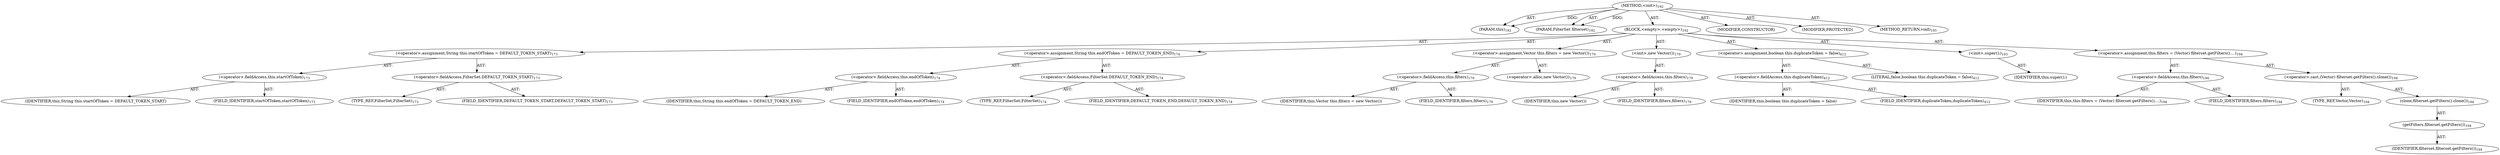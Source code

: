 digraph "&lt;init&gt;" {  
"111669149705" [label = <(METHOD,&lt;init&gt;)<SUB>192</SUB>> ]
"115964117015" [label = <(PARAM,this)<SUB>192</SUB>> ]
"115964117025" [label = <(PARAM,FilterSet filterset)<SUB>192</SUB>> ]
"25769803785" [label = <(BLOCK,&lt;empty&gt;,&lt;empty&gt;)<SUB>192</SUB>> ]
"30064771100" [label = <(&lt;operator&gt;.assignment,String this.startOfToken = DEFAULT_TOKEN_START)<SUB>173</SUB>> ]
"30064771101" [label = <(&lt;operator&gt;.fieldAccess,this.startOfToken)<SUB>173</SUB>> ]
"68719476805" [label = <(IDENTIFIER,this,String this.startOfToken = DEFAULT_TOKEN_START)> ]
"55834574863" [label = <(FIELD_IDENTIFIER,startOfToken,startOfToken)<SUB>173</SUB>> ]
"30064771102" [label = <(&lt;operator&gt;.fieldAccess,FilterSet.DEFAULT_TOKEN_START)<SUB>173</SUB>> ]
"180388626434" [label = <(TYPE_REF,FilterSet,FilterSet)<SUB>173</SUB>> ]
"55834574864" [label = <(FIELD_IDENTIFIER,DEFAULT_TOKEN_START,DEFAULT_TOKEN_START)<SUB>173</SUB>> ]
"30064771103" [label = <(&lt;operator&gt;.assignment,String this.endOfToken = DEFAULT_TOKEN_END)<SUB>174</SUB>> ]
"30064771104" [label = <(&lt;operator&gt;.fieldAccess,this.endOfToken)<SUB>174</SUB>> ]
"68719476806" [label = <(IDENTIFIER,this,String this.endOfToken = DEFAULT_TOKEN_END)> ]
"55834574865" [label = <(FIELD_IDENTIFIER,endOfToken,endOfToken)<SUB>174</SUB>> ]
"30064771105" [label = <(&lt;operator&gt;.fieldAccess,FilterSet.DEFAULT_TOKEN_END)<SUB>174</SUB>> ]
"180388626435" [label = <(TYPE_REF,FilterSet,FilterSet)<SUB>174</SUB>> ]
"55834574866" [label = <(FIELD_IDENTIFIER,DEFAULT_TOKEN_END,DEFAULT_TOKEN_END)<SUB>174</SUB>> ]
"30064771106" [label = <(&lt;operator&gt;.assignment,Vector this.filters = new Vector())<SUB>179</SUB>> ]
"30064771107" [label = <(&lt;operator&gt;.fieldAccess,this.filters)<SUB>179</SUB>> ]
"68719476807" [label = <(IDENTIFIER,this,Vector this.filters = new Vector())> ]
"55834574867" [label = <(FIELD_IDENTIFIER,filters,filters)<SUB>179</SUB>> ]
"30064771108" [label = <(&lt;operator&gt;.alloc,new Vector())<SUB>179</SUB>> ]
"30064771109" [label = <(&lt;init&gt;,new Vector())<SUB>179</SUB>> ]
"30064771110" [label = <(&lt;operator&gt;.fieldAccess,this.filters)<SUB>179</SUB>> ]
"68719476808" [label = <(IDENTIFIER,this,new Vector())> ]
"55834574868" [label = <(FIELD_IDENTIFIER,filters,filters)<SUB>179</SUB>> ]
"30064771111" [label = <(&lt;operator&gt;.assignment,boolean this.duplicateToken = false)<SUB>412</SUB>> ]
"30064771112" [label = <(&lt;operator&gt;.fieldAccess,this.duplicateToken)<SUB>412</SUB>> ]
"68719476809" [label = <(IDENTIFIER,this,boolean this.duplicateToken = false)> ]
"55834574869" [label = <(FIELD_IDENTIFIER,duplicateToken,duplicateToken)<SUB>412</SUB>> ]
"90194313217" [label = <(LITERAL,false,boolean this.duplicateToken = false)<SUB>412</SUB>> ]
"30064771072" [label = <(&lt;init&gt;,super();)<SUB>193</SUB>> ]
"68719476791" [label = <(IDENTIFIER,this,super();)> ]
"30064771113" [label = <(&lt;operator&gt;.assignment,this.filters = (Vector) filterset.getFilters()....)<SUB>194</SUB>> ]
"30064771114" [label = <(&lt;operator&gt;.fieldAccess,this.filters)<SUB>194</SUB>> ]
"68719476792" [label = <(IDENTIFIER,this,this.filters = (Vector) filterset.getFilters()....)<SUB>194</SUB>> ]
"55834574870" [label = <(FIELD_IDENTIFIER,filters,filters)<SUB>194</SUB>> ]
"30064771115" [label = <(&lt;operator&gt;.cast,(Vector) filterset.getFilters().clone())<SUB>194</SUB>> ]
"180388626436" [label = <(TYPE_REF,Vector,Vector)<SUB>194</SUB>> ]
"30064771116" [label = <(clone,filterset.getFilters().clone())<SUB>194</SUB>> ]
"30064771117" [label = <(getFilters,filterset.getFilters())<SUB>194</SUB>> ]
"68719476810" [label = <(IDENTIFIER,filterset,filterset.getFilters())<SUB>194</SUB>> ]
"133143986203" [label = <(MODIFIER,CONSTRUCTOR)> ]
"133143986204" [label = <(MODIFIER,PROTECTED)> ]
"128849018889" [label = <(METHOD_RETURN,void)<SUB>195</SUB>> ]
  "111669149705" -> "115964117015"  [ label = "AST: "] 
  "111669149705" -> "115964117025"  [ label = "AST: "] 
  "111669149705" -> "25769803785"  [ label = "AST: "] 
  "111669149705" -> "133143986203"  [ label = "AST: "] 
  "111669149705" -> "133143986204"  [ label = "AST: "] 
  "111669149705" -> "128849018889"  [ label = "AST: "] 
  "25769803785" -> "30064771100"  [ label = "AST: "] 
  "25769803785" -> "30064771103"  [ label = "AST: "] 
  "25769803785" -> "30064771106"  [ label = "AST: "] 
  "25769803785" -> "30064771109"  [ label = "AST: "] 
  "25769803785" -> "30064771111"  [ label = "AST: "] 
  "25769803785" -> "30064771072"  [ label = "AST: "] 
  "25769803785" -> "30064771113"  [ label = "AST: "] 
  "30064771100" -> "30064771101"  [ label = "AST: "] 
  "30064771100" -> "30064771102"  [ label = "AST: "] 
  "30064771101" -> "68719476805"  [ label = "AST: "] 
  "30064771101" -> "55834574863"  [ label = "AST: "] 
  "30064771102" -> "180388626434"  [ label = "AST: "] 
  "30064771102" -> "55834574864"  [ label = "AST: "] 
  "30064771103" -> "30064771104"  [ label = "AST: "] 
  "30064771103" -> "30064771105"  [ label = "AST: "] 
  "30064771104" -> "68719476806"  [ label = "AST: "] 
  "30064771104" -> "55834574865"  [ label = "AST: "] 
  "30064771105" -> "180388626435"  [ label = "AST: "] 
  "30064771105" -> "55834574866"  [ label = "AST: "] 
  "30064771106" -> "30064771107"  [ label = "AST: "] 
  "30064771106" -> "30064771108"  [ label = "AST: "] 
  "30064771107" -> "68719476807"  [ label = "AST: "] 
  "30064771107" -> "55834574867"  [ label = "AST: "] 
  "30064771109" -> "30064771110"  [ label = "AST: "] 
  "30064771110" -> "68719476808"  [ label = "AST: "] 
  "30064771110" -> "55834574868"  [ label = "AST: "] 
  "30064771111" -> "30064771112"  [ label = "AST: "] 
  "30064771111" -> "90194313217"  [ label = "AST: "] 
  "30064771112" -> "68719476809"  [ label = "AST: "] 
  "30064771112" -> "55834574869"  [ label = "AST: "] 
  "30064771072" -> "68719476791"  [ label = "AST: "] 
  "30064771113" -> "30064771114"  [ label = "AST: "] 
  "30064771113" -> "30064771115"  [ label = "AST: "] 
  "30064771114" -> "68719476792"  [ label = "AST: "] 
  "30064771114" -> "55834574870"  [ label = "AST: "] 
  "30064771115" -> "180388626436"  [ label = "AST: "] 
  "30064771115" -> "30064771116"  [ label = "AST: "] 
  "30064771116" -> "30064771117"  [ label = "AST: "] 
  "30064771117" -> "68719476810"  [ label = "AST: "] 
  "111669149705" -> "115964117015"  [ label = "DDG: "] 
  "111669149705" -> "115964117025"  [ label = "DDG: "] 
}
